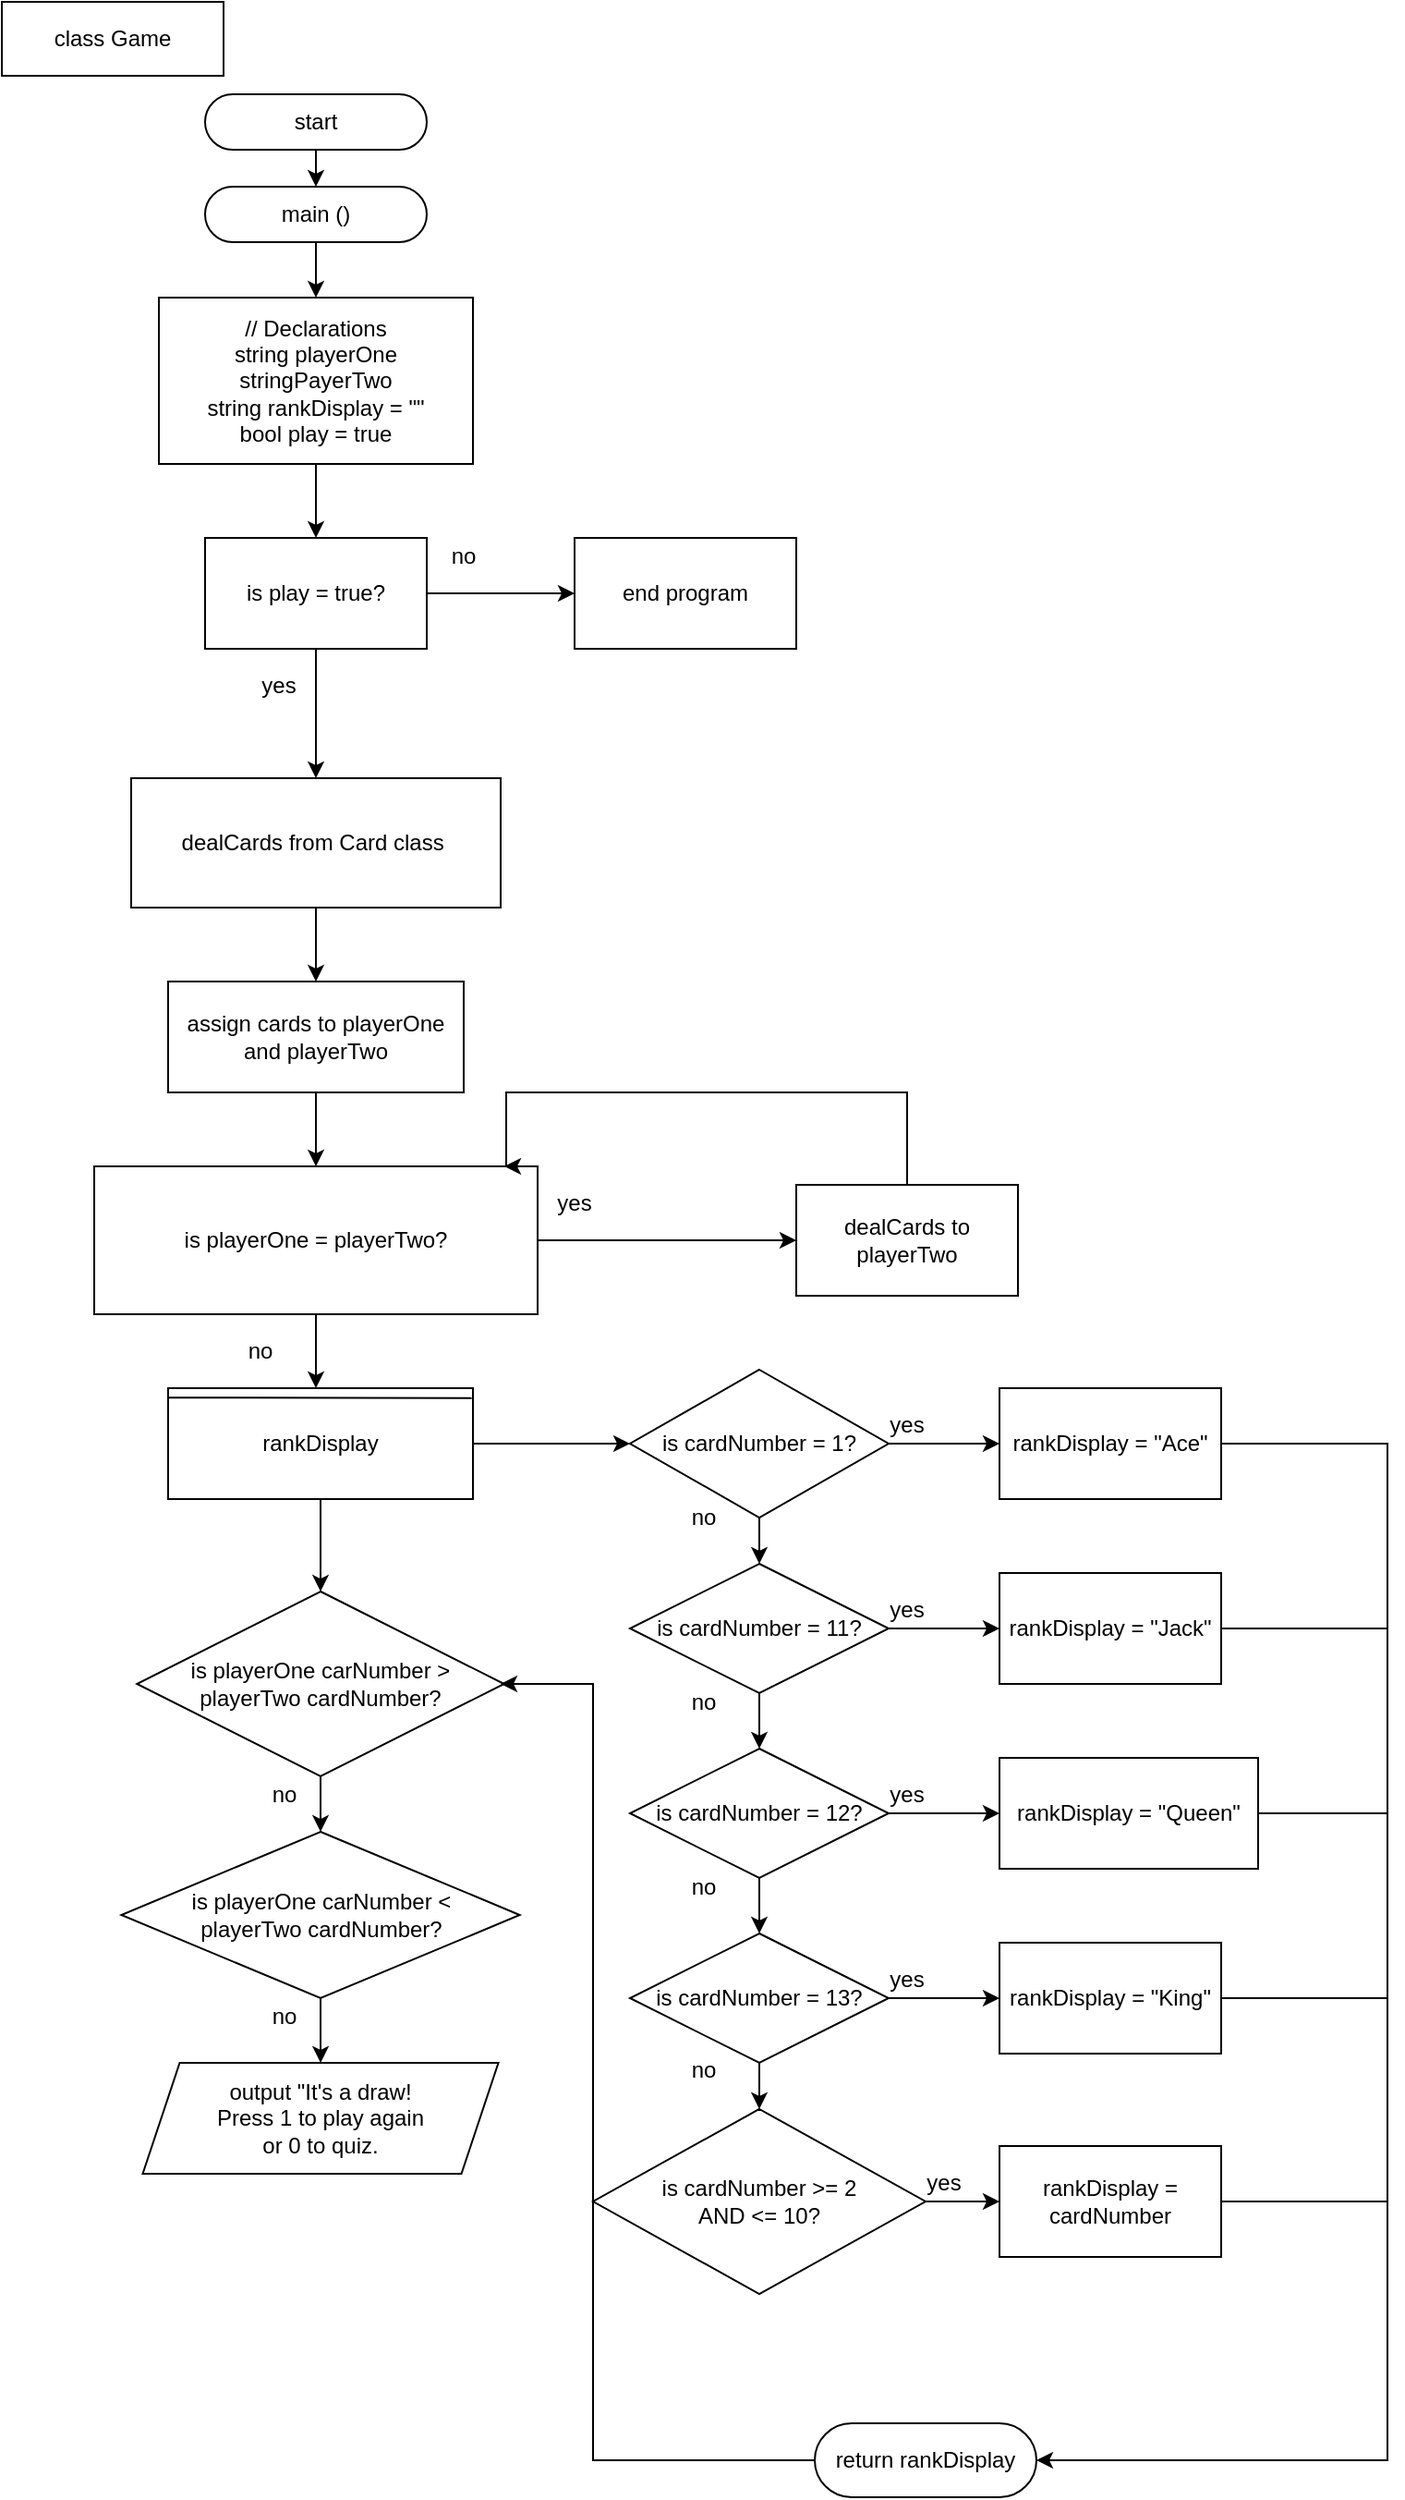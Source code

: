 <mxfile version="13.10.4" type="github">
  <diagram id="C5RBs43oDa-KdzZeNtuy" name="Page-1">
    <mxGraphModel dx="1110" dy="769" grid="1" gridSize="10" guides="1" tooltips="1" connect="1" arrows="1" fold="1" page="1" pageScale="1" pageWidth="827" pageHeight="1169" math="0" shadow="0">
      <root>
        <mxCell id="WIyWlLk6GJQsqaUBKTNV-0" />
        <mxCell id="WIyWlLk6GJQsqaUBKTNV-1" parent="WIyWlLk6GJQsqaUBKTNV-0" />
        <mxCell id="ioobSqvoQFyh90W7_Rea-0" value="class Game" style="rounded=0;whiteSpace=wrap;html=1;" parent="WIyWlLk6GJQsqaUBKTNV-1" vertex="1">
          <mxGeometry x="50" y="40" width="120" height="40" as="geometry" />
        </mxCell>
        <mxCell id="ioobSqvoQFyh90W7_Rea-4" value="" style="edgeStyle=orthogonalEdgeStyle;rounded=0;orthogonalLoop=1;jettySize=auto;html=1;" parent="WIyWlLk6GJQsqaUBKTNV-1" source="ioobSqvoQFyh90W7_Rea-1" target="ioobSqvoQFyh90W7_Rea-2" edge="1">
          <mxGeometry relative="1" as="geometry" />
        </mxCell>
        <mxCell id="ioobSqvoQFyh90W7_Rea-1" value="main ()" style="rounded=1;whiteSpace=wrap;html=1;arcSize=50;" parent="WIyWlLk6GJQsqaUBKTNV-1" vertex="1">
          <mxGeometry x="160" y="140" width="120" height="30" as="geometry" />
        </mxCell>
        <mxCell id="0O3uf4wftiaskGtzbC3r-9" value="" style="edgeStyle=orthogonalEdgeStyle;rounded=0;orthogonalLoop=1;jettySize=auto;html=1;" edge="1" parent="WIyWlLk6GJQsqaUBKTNV-1" source="ioobSqvoQFyh90W7_Rea-2" target="0O3uf4wftiaskGtzbC3r-8">
          <mxGeometry relative="1" as="geometry" />
        </mxCell>
        <mxCell id="ioobSqvoQFyh90W7_Rea-2" value="// Declarations&lt;br&gt;string playerOne&lt;br&gt;stringPayerTwo&lt;br&gt;string rankDisplay = &quot;&quot;&lt;br&gt;bool play = true&lt;br&gt;" style="rounded=0;whiteSpace=wrap;html=1;" parent="WIyWlLk6GJQsqaUBKTNV-1" vertex="1">
          <mxGeometry x="135" y="200" width="170" height="90" as="geometry" />
        </mxCell>
        <mxCell id="0O3uf4wftiaskGtzbC3r-59" value="" style="edgeStyle=orthogonalEdgeStyle;rounded=0;orthogonalLoop=1;jettySize=auto;html=1;entryX=0;entryY=0.5;entryDx=0;entryDy=0;exitX=1;exitY=0.5;exitDx=0;exitDy=0;" edge="1" parent="WIyWlLk6GJQsqaUBKTNV-1" source="ioobSqvoQFyh90W7_Rea-15" target="0O3uf4wftiaskGtzbC3r-25">
          <mxGeometry relative="1" as="geometry">
            <mxPoint x="345" y="820" as="sourcePoint" />
          </mxGeometry>
        </mxCell>
        <mxCell id="0O3uf4wftiaskGtzbC3r-61" value="" style="edgeStyle=orthogonalEdgeStyle;rounded=0;orthogonalLoop=1;jettySize=auto;html=1;" edge="1" parent="WIyWlLk6GJQsqaUBKTNV-1" source="ioobSqvoQFyh90W7_Rea-15" target="0O3uf4wftiaskGtzbC3r-60">
          <mxGeometry relative="1" as="geometry" />
        </mxCell>
        <mxCell id="ioobSqvoQFyh90W7_Rea-15" value="rankDisplay" style="whiteSpace=wrap;html=1;rounded=0;" parent="WIyWlLk6GJQsqaUBKTNV-1" vertex="1">
          <mxGeometry x="140" y="790" width="165" height="60" as="geometry" />
        </mxCell>
        <mxCell id="ioobSqvoQFyh90W7_Rea-17" value="" style="endArrow=none;html=1;entryX=0.996;entryY=0.09;entryDx=0;entryDy=0;entryPerimeter=0;exitX=0;exitY=0.085;exitDx=0;exitDy=0;exitPerimeter=0;" parent="WIyWlLk6GJQsqaUBKTNV-1" source="ioobSqvoQFyh90W7_Rea-15" target="ioobSqvoQFyh90W7_Rea-15" edge="1">
          <mxGeometry width="50" height="50" relative="1" as="geometry">
            <mxPoint x="140" y="329" as="sourcePoint" />
            <mxPoint x="440" y="290" as="targetPoint" />
            <Array as="points" />
          </mxGeometry>
        </mxCell>
        <mxCell id="VpoSWJ3LKGBdVLAW8ZYA-3" value="" style="edgeStyle=orthogonalEdgeStyle;rounded=0;orthogonalLoop=1;jettySize=auto;html=1;" parent="WIyWlLk6GJQsqaUBKTNV-1" source="VpoSWJ3LKGBdVLAW8ZYA-0" edge="1">
          <mxGeometry relative="1" as="geometry">
            <mxPoint x="220" y="140" as="targetPoint" />
          </mxGeometry>
        </mxCell>
        <mxCell id="VpoSWJ3LKGBdVLAW8ZYA-0" value="start" style="rounded=1;whiteSpace=wrap;html=1;arcSize=50;" parent="WIyWlLk6GJQsqaUBKTNV-1" vertex="1">
          <mxGeometry x="160" y="90" width="120" height="30" as="geometry" />
        </mxCell>
        <mxCell id="0O3uf4wftiaskGtzbC3r-3" value="" style="edgeStyle=orthogonalEdgeStyle;rounded=0;orthogonalLoop=1;jettySize=auto;html=1;" edge="1" parent="WIyWlLk6GJQsqaUBKTNV-1" source="0O3uf4wftiaskGtzbC3r-0" target="0O3uf4wftiaskGtzbC3r-2">
          <mxGeometry relative="1" as="geometry" />
        </mxCell>
        <mxCell id="0O3uf4wftiaskGtzbC3r-0" value="dealCards from Card class&amp;nbsp;" style="whiteSpace=wrap;html=1;rounded=0;" vertex="1" parent="WIyWlLk6GJQsqaUBKTNV-1">
          <mxGeometry x="120" y="460" width="200" height="70" as="geometry" />
        </mxCell>
        <mxCell id="0O3uf4wftiaskGtzbC3r-5" value="" style="edgeStyle=orthogonalEdgeStyle;rounded=0;orthogonalLoop=1;jettySize=auto;html=1;" edge="1" parent="WIyWlLk6GJQsqaUBKTNV-1" source="0O3uf4wftiaskGtzbC3r-2" target="0O3uf4wftiaskGtzbC3r-4">
          <mxGeometry relative="1" as="geometry" />
        </mxCell>
        <mxCell id="0O3uf4wftiaskGtzbC3r-2" value="assign cards to playerOne and playerTwo" style="whiteSpace=wrap;html=1;rounded=0;" vertex="1" parent="WIyWlLk6GJQsqaUBKTNV-1">
          <mxGeometry x="140" y="570" width="160" height="60" as="geometry" />
        </mxCell>
        <mxCell id="0O3uf4wftiaskGtzbC3r-17" value="" style="edgeStyle=orthogonalEdgeStyle;rounded=0;orthogonalLoop=1;jettySize=auto;html=1;" edge="1" parent="WIyWlLk6GJQsqaUBKTNV-1" source="0O3uf4wftiaskGtzbC3r-4" target="0O3uf4wftiaskGtzbC3r-16">
          <mxGeometry relative="1" as="geometry" />
        </mxCell>
        <mxCell id="0O3uf4wftiaskGtzbC3r-22" value="" style="edgeStyle=orthogonalEdgeStyle;rounded=0;orthogonalLoop=1;jettySize=auto;html=1;" edge="1" parent="WIyWlLk6GJQsqaUBKTNV-1" source="0O3uf4wftiaskGtzbC3r-4">
          <mxGeometry relative="1" as="geometry">
            <mxPoint x="220" y="790" as="targetPoint" />
          </mxGeometry>
        </mxCell>
        <mxCell id="0O3uf4wftiaskGtzbC3r-4" value="is playerOne = playerTwo?" style="whiteSpace=wrap;html=1;rounded=0;" vertex="1" parent="WIyWlLk6GJQsqaUBKTNV-1">
          <mxGeometry x="100" y="670" width="240" height="80" as="geometry" />
        </mxCell>
        <mxCell id="0O3uf4wftiaskGtzbC3r-11" value="" style="edgeStyle=orthogonalEdgeStyle;rounded=0;orthogonalLoop=1;jettySize=auto;html=1;" edge="1" parent="WIyWlLk6GJQsqaUBKTNV-1" source="0O3uf4wftiaskGtzbC3r-8" target="0O3uf4wftiaskGtzbC3r-10">
          <mxGeometry relative="1" as="geometry" />
        </mxCell>
        <mxCell id="0O3uf4wftiaskGtzbC3r-12" value="" style="edgeStyle=orthogonalEdgeStyle;rounded=0;orthogonalLoop=1;jettySize=auto;html=1;" edge="1" parent="WIyWlLk6GJQsqaUBKTNV-1" source="0O3uf4wftiaskGtzbC3r-8" target="0O3uf4wftiaskGtzbC3r-0">
          <mxGeometry relative="1" as="geometry" />
        </mxCell>
        <mxCell id="0O3uf4wftiaskGtzbC3r-8" value="is play = true?" style="whiteSpace=wrap;html=1;rounded=0;" vertex="1" parent="WIyWlLk6GJQsqaUBKTNV-1">
          <mxGeometry x="160" y="330" width="120" height="60" as="geometry" />
        </mxCell>
        <mxCell id="0O3uf4wftiaskGtzbC3r-10" value="end program" style="whiteSpace=wrap;html=1;rounded=0;" vertex="1" parent="WIyWlLk6GJQsqaUBKTNV-1">
          <mxGeometry x="360" y="330" width="120" height="60" as="geometry" />
        </mxCell>
        <mxCell id="0O3uf4wftiaskGtzbC3r-13" value="no" style="text;html=1;strokeColor=none;fillColor=none;align=center;verticalAlign=middle;whiteSpace=wrap;rounded=0;" vertex="1" parent="WIyWlLk6GJQsqaUBKTNV-1">
          <mxGeometry x="280" y="330" width="40" height="20" as="geometry" />
        </mxCell>
        <mxCell id="0O3uf4wftiaskGtzbC3r-14" value="yes" style="text;html=1;strokeColor=none;fillColor=none;align=center;verticalAlign=middle;whiteSpace=wrap;rounded=0;" vertex="1" parent="WIyWlLk6GJQsqaUBKTNV-1">
          <mxGeometry x="180" y="400" width="40" height="20" as="geometry" />
        </mxCell>
        <mxCell id="0O3uf4wftiaskGtzbC3r-20" value="" style="edgeStyle=orthogonalEdgeStyle;rounded=0;orthogonalLoop=1;jettySize=auto;html=1;" edge="1" parent="WIyWlLk6GJQsqaUBKTNV-1" source="0O3uf4wftiaskGtzbC3r-16">
          <mxGeometry relative="1" as="geometry">
            <mxPoint x="322" y="670" as="targetPoint" />
            <Array as="points">
              <mxPoint x="540" y="630" />
              <mxPoint x="323" y="630" />
            </Array>
          </mxGeometry>
        </mxCell>
        <mxCell id="0O3uf4wftiaskGtzbC3r-16" value="dealCards to playerTwo&lt;span style=&quot;color: rgba(0 , 0 , 0 , 0) ; font-family: monospace ; font-size: 0px&quot;&gt;%3CmxGraphModel%3E%3Croot%3E%3CmxCell%20id%3D%220%22%2F%3E%3CmxCell%20id%3D%221%22%20parent%3D%220%22%2F%3E%3CmxCell%20id%3D%222%22%20value%3D%22No%22%20style%3D%22text%3Bhtml%3D1%3BstrokeColor%3Dnone%3BfillColor%3Dnone%3Balign%3Dcenter%3BverticalAlign%3Dmiddle%3BwhiteSpace%3Dwrap%3Brounded%3D0%3B%22%20vertex%3D%221%22%20parent%3D%221%22%3E%3CmxGeometry%20x%3D%22280%22%20y%3D%22330%22%20width%3D%2240%22%20height%3D%2220%22%20as%3D%22geometry%22%2F%3E%3C%2FmxCell%3E%3C%2Froot%3E%3C%2FmxGraphModel%3E&lt;/span&gt;" style="whiteSpace=wrap;html=1;rounded=0;" vertex="1" parent="WIyWlLk6GJQsqaUBKTNV-1">
          <mxGeometry x="480" y="680" width="120" height="60" as="geometry" />
        </mxCell>
        <mxCell id="0O3uf4wftiaskGtzbC3r-18" value="yes" style="text;html=1;strokeColor=none;fillColor=none;align=center;verticalAlign=middle;whiteSpace=wrap;rounded=0;" vertex="1" parent="WIyWlLk6GJQsqaUBKTNV-1">
          <mxGeometry x="340" y="680" width="40" height="20" as="geometry" />
        </mxCell>
        <mxCell id="0O3uf4wftiaskGtzbC3r-23" value="no" style="text;html=1;strokeColor=none;fillColor=none;align=center;verticalAlign=middle;whiteSpace=wrap;rounded=0;" vertex="1" parent="WIyWlLk6GJQsqaUBKTNV-1">
          <mxGeometry x="170" y="760" width="40" height="20" as="geometry" />
        </mxCell>
        <mxCell id="0O3uf4wftiaskGtzbC3r-29" value="" style="edgeStyle=orthogonalEdgeStyle;rounded=0;orthogonalLoop=1;jettySize=auto;html=1;" edge="1" parent="WIyWlLk6GJQsqaUBKTNV-1" source="0O3uf4wftiaskGtzbC3r-25" target="0O3uf4wftiaskGtzbC3r-28">
          <mxGeometry relative="1" as="geometry" />
        </mxCell>
        <mxCell id="0O3uf4wftiaskGtzbC3r-34" value="" style="edgeStyle=orthogonalEdgeStyle;rounded=0;orthogonalLoop=1;jettySize=auto;html=1;" edge="1" parent="WIyWlLk6GJQsqaUBKTNV-1" source="0O3uf4wftiaskGtzbC3r-25" target="0O3uf4wftiaskGtzbC3r-33">
          <mxGeometry relative="1" as="geometry" />
        </mxCell>
        <mxCell id="0O3uf4wftiaskGtzbC3r-25" value="is cardNumber = 1?" style="rhombus;whiteSpace=wrap;html=1;" vertex="1" parent="WIyWlLk6GJQsqaUBKTNV-1">
          <mxGeometry x="390" y="780" width="140" height="80" as="geometry" />
        </mxCell>
        <mxCell id="0O3uf4wftiaskGtzbC3r-36" value="" style="edgeStyle=orthogonalEdgeStyle;rounded=0;orthogonalLoop=1;jettySize=auto;html=1;" edge="1" parent="WIyWlLk6GJQsqaUBKTNV-1" source="0O3uf4wftiaskGtzbC3r-28" target="0O3uf4wftiaskGtzbC3r-35">
          <mxGeometry relative="1" as="geometry" />
        </mxCell>
        <mxCell id="0O3uf4wftiaskGtzbC3r-39" value="" style="edgeStyle=orthogonalEdgeStyle;rounded=0;orthogonalLoop=1;jettySize=auto;html=1;" edge="1" parent="WIyWlLk6GJQsqaUBKTNV-1" source="0O3uf4wftiaskGtzbC3r-28" target="0O3uf4wftiaskGtzbC3r-38">
          <mxGeometry relative="1" as="geometry" />
        </mxCell>
        <mxCell id="0O3uf4wftiaskGtzbC3r-28" value="is cardNumber = 11?" style="rhombus;whiteSpace=wrap;html=1;" vertex="1" parent="WIyWlLk6GJQsqaUBKTNV-1">
          <mxGeometry x="390" y="885" width="140" height="70" as="geometry" />
        </mxCell>
        <mxCell id="0O3uf4wftiaskGtzbC3r-63" value="" style="edgeStyle=orthogonalEdgeStyle;rounded=0;orthogonalLoop=1;jettySize=auto;html=1;" edge="1" parent="WIyWlLk6GJQsqaUBKTNV-1" source="0O3uf4wftiaskGtzbC3r-33">
          <mxGeometry relative="1" as="geometry">
            <mxPoint x="610" y="1370" as="targetPoint" />
            <Array as="points">
              <mxPoint x="800" y="820" />
              <mxPoint x="800" y="1370" />
            </Array>
          </mxGeometry>
        </mxCell>
        <mxCell id="0O3uf4wftiaskGtzbC3r-33" value="rankDisplay = &quot;Ace&quot;" style="whiteSpace=wrap;html=1;rounded=0;" vertex="1" parent="WIyWlLk6GJQsqaUBKTNV-1">
          <mxGeometry x="590" y="790" width="120" height="60" as="geometry" />
        </mxCell>
        <mxCell id="0O3uf4wftiaskGtzbC3r-35" value="rankDisplay = &quot;Jack&quot;" style="whiteSpace=wrap;html=1;rounded=0;" vertex="1" parent="WIyWlLk6GJQsqaUBKTNV-1">
          <mxGeometry x="590" y="890" width="120" height="60" as="geometry" />
        </mxCell>
        <mxCell id="0O3uf4wftiaskGtzbC3r-41" value="" style="edgeStyle=orthogonalEdgeStyle;rounded=0;orthogonalLoop=1;jettySize=auto;html=1;" edge="1" parent="WIyWlLk6GJQsqaUBKTNV-1" source="0O3uf4wftiaskGtzbC3r-38" target="0O3uf4wftiaskGtzbC3r-40">
          <mxGeometry relative="1" as="geometry" />
        </mxCell>
        <mxCell id="0O3uf4wftiaskGtzbC3r-43" value="" style="edgeStyle=orthogonalEdgeStyle;rounded=0;orthogonalLoop=1;jettySize=auto;html=1;" edge="1" parent="WIyWlLk6GJQsqaUBKTNV-1" source="0O3uf4wftiaskGtzbC3r-38" target="0O3uf4wftiaskGtzbC3r-42">
          <mxGeometry relative="1" as="geometry" />
        </mxCell>
        <mxCell id="0O3uf4wftiaskGtzbC3r-38" value="is cardNumber = 12?" style="rhombus;whiteSpace=wrap;html=1;" vertex="1" parent="WIyWlLk6GJQsqaUBKTNV-1">
          <mxGeometry x="390" y="985" width="140" height="70" as="geometry" />
        </mxCell>
        <mxCell id="0O3uf4wftiaskGtzbC3r-67" value="" style="endArrow=none;html=1;" edge="1" parent="WIyWlLk6GJQsqaUBKTNV-1" source="0O3uf4wftiaskGtzbC3r-40">
          <mxGeometry relative="1" as="geometry">
            <mxPoint x="800" y="1020" as="targetPoint" />
          </mxGeometry>
        </mxCell>
        <mxCell id="0O3uf4wftiaskGtzbC3r-40" value="rankDisplay = &quot;Queen&quot;" style="whiteSpace=wrap;html=1;rounded=0;" vertex="1" parent="WIyWlLk6GJQsqaUBKTNV-1">
          <mxGeometry x="590" y="990" width="140" height="60" as="geometry" />
        </mxCell>
        <mxCell id="0O3uf4wftiaskGtzbC3r-45" value="" style="edgeStyle=orthogonalEdgeStyle;rounded=0;orthogonalLoop=1;jettySize=auto;html=1;" edge="1" parent="WIyWlLk6GJQsqaUBKTNV-1" source="0O3uf4wftiaskGtzbC3r-42" target="0O3uf4wftiaskGtzbC3r-44">
          <mxGeometry relative="1" as="geometry" />
        </mxCell>
        <mxCell id="0O3uf4wftiaskGtzbC3r-57" value="" style="edgeStyle=orthogonalEdgeStyle;rounded=0;orthogonalLoop=1;jettySize=auto;html=1;" edge="1" parent="WIyWlLk6GJQsqaUBKTNV-1" source="0O3uf4wftiaskGtzbC3r-42" target="0O3uf4wftiaskGtzbC3r-54">
          <mxGeometry relative="1" as="geometry" />
        </mxCell>
        <mxCell id="0O3uf4wftiaskGtzbC3r-42" value="is cardNumber = 13?" style="rhombus;whiteSpace=wrap;html=1;" vertex="1" parent="WIyWlLk6GJQsqaUBKTNV-1">
          <mxGeometry x="390" y="1085" width="140" height="70" as="geometry" />
        </mxCell>
        <mxCell id="0O3uf4wftiaskGtzbC3r-69" value="" style="endArrow=none;html=1;" edge="1" parent="WIyWlLk6GJQsqaUBKTNV-1" source="0O3uf4wftiaskGtzbC3r-44">
          <mxGeometry relative="1" as="geometry">
            <mxPoint x="800" y="1120" as="targetPoint" />
          </mxGeometry>
        </mxCell>
        <mxCell id="0O3uf4wftiaskGtzbC3r-44" value="rankDisplay = &quot;King&quot;" style="whiteSpace=wrap;html=1;rounded=0;" vertex="1" parent="WIyWlLk6GJQsqaUBKTNV-1">
          <mxGeometry x="590" y="1090" width="120" height="60" as="geometry" />
        </mxCell>
        <mxCell id="0O3uf4wftiaskGtzbC3r-46" value="yes" style="text;html=1;strokeColor=none;fillColor=none;align=center;verticalAlign=middle;whiteSpace=wrap;rounded=0;" vertex="1" parent="WIyWlLk6GJQsqaUBKTNV-1">
          <mxGeometry x="520" y="800" width="40" height="20" as="geometry" />
        </mxCell>
        <mxCell id="0O3uf4wftiaskGtzbC3r-47" value="yes" style="text;html=1;strokeColor=none;fillColor=none;align=center;verticalAlign=middle;whiteSpace=wrap;rounded=0;" vertex="1" parent="WIyWlLk6GJQsqaUBKTNV-1">
          <mxGeometry x="520" y="900" width="40" height="20" as="geometry" />
        </mxCell>
        <mxCell id="0O3uf4wftiaskGtzbC3r-48" value="yes" style="text;html=1;strokeColor=none;fillColor=none;align=center;verticalAlign=middle;whiteSpace=wrap;rounded=0;" vertex="1" parent="WIyWlLk6GJQsqaUBKTNV-1">
          <mxGeometry x="520" y="1000" width="40" height="20" as="geometry" />
        </mxCell>
        <mxCell id="0O3uf4wftiaskGtzbC3r-49" value="yes" style="text;html=1;strokeColor=none;fillColor=none;align=center;verticalAlign=middle;whiteSpace=wrap;rounded=0;" vertex="1" parent="WIyWlLk6GJQsqaUBKTNV-1">
          <mxGeometry x="520" y="1100" width="40" height="20" as="geometry" />
        </mxCell>
        <mxCell id="0O3uf4wftiaskGtzbC3r-50" value="no" style="text;html=1;strokeColor=none;fillColor=none;align=center;verticalAlign=middle;whiteSpace=wrap;rounded=0;" vertex="1" parent="WIyWlLk6GJQsqaUBKTNV-1">
          <mxGeometry x="410" y="850" width="40" height="20" as="geometry" />
        </mxCell>
        <mxCell id="0O3uf4wftiaskGtzbC3r-51" value="no" style="text;html=1;strokeColor=none;fillColor=none;align=center;verticalAlign=middle;whiteSpace=wrap;rounded=0;" vertex="1" parent="WIyWlLk6GJQsqaUBKTNV-1">
          <mxGeometry x="410" y="950" width="40" height="20" as="geometry" />
        </mxCell>
        <mxCell id="0O3uf4wftiaskGtzbC3r-52" value="no" style="text;html=1;strokeColor=none;fillColor=none;align=center;verticalAlign=middle;whiteSpace=wrap;rounded=0;" vertex="1" parent="WIyWlLk6GJQsqaUBKTNV-1">
          <mxGeometry x="410" y="1050" width="40" height="20" as="geometry" />
        </mxCell>
        <mxCell id="0O3uf4wftiaskGtzbC3r-53" value="" style="edgeStyle=orthogonalEdgeStyle;rounded=0;orthogonalLoop=1;jettySize=auto;html=1;" edge="1" parent="WIyWlLk6GJQsqaUBKTNV-1" source="0O3uf4wftiaskGtzbC3r-54" target="0O3uf4wftiaskGtzbC3r-55">
          <mxGeometry relative="1" as="geometry" />
        </mxCell>
        <mxCell id="0O3uf4wftiaskGtzbC3r-54" value="is cardNumber &amp;gt;= 2 &lt;br&gt;AND &amp;lt;= 10?" style="rhombus;whiteSpace=wrap;html=1;" vertex="1" parent="WIyWlLk6GJQsqaUBKTNV-1">
          <mxGeometry x="370" y="1180" width="180" height="100" as="geometry" />
        </mxCell>
        <mxCell id="0O3uf4wftiaskGtzbC3r-71" value="" style="endArrow=none;html=1;" edge="1" parent="WIyWlLk6GJQsqaUBKTNV-1" source="0O3uf4wftiaskGtzbC3r-55">
          <mxGeometry relative="1" as="geometry">
            <mxPoint x="800" y="1230" as="targetPoint" />
          </mxGeometry>
        </mxCell>
        <mxCell id="0O3uf4wftiaskGtzbC3r-55" value="rankDisplay = cardNumber" style="whiteSpace=wrap;html=1;rounded=0;" vertex="1" parent="WIyWlLk6GJQsqaUBKTNV-1">
          <mxGeometry x="590" y="1200" width="120" height="60" as="geometry" />
        </mxCell>
        <mxCell id="0O3uf4wftiaskGtzbC3r-56" value="yes" style="text;html=1;strokeColor=none;fillColor=none;align=center;verticalAlign=middle;whiteSpace=wrap;rounded=0;" vertex="1" parent="WIyWlLk6GJQsqaUBKTNV-1">
          <mxGeometry x="540" y="1210" width="40" height="20" as="geometry" />
        </mxCell>
        <mxCell id="0O3uf4wftiaskGtzbC3r-58" value="no" style="text;html=1;strokeColor=none;fillColor=none;align=center;verticalAlign=middle;whiteSpace=wrap;rounded=0;" vertex="1" parent="WIyWlLk6GJQsqaUBKTNV-1">
          <mxGeometry x="410" y="1149" width="40" height="20" as="geometry" />
        </mxCell>
        <mxCell id="0O3uf4wftiaskGtzbC3r-79" value="" style="edgeStyle=orthogonalEdgeStyle;rounded=0;orthogonalLoop=1;jettySize=auto;html=1;" edge="1" parent="WIyWlLk6GJQsqaUBKTNV-1" source="0O3uf4wftiaskGtzbC3r-60" target="0O3uf4wftiaskGtzbC3r-78">
          <mxGeometry relative="1" as="geometry" />
        </mxCell>
        <mxCell id="0O3uf4wftiaskGtzbC3r-60" value="is playerOne carNumber &amp;gt; playerTwo cardNumber?" style="rhombus;whiteSpace=wrap;html=1;" vertex="1" parent="WIyWlLk6GJQsqaUBKTNV-1">
          <mxGeometry x="123.13" y="900" width="198.75" height="100" as="geometry" />
        </mxCell>
        <mxCell id="0O3uf4wftiaskGtzbC3r-75" value="" style="edgeStyle=orthogonalEdgeStyle;rounded=0;orthogonalLoop=1;jettySize=auto;html=1;" edge="1" parent="WIyWlLk6GJQsqaUBKTNV-1" source="0O3uf4wftiaskGtzbC3r-73">
          <mxGeometry relative="1" as="geometry">
            <mxPoint x="320" y="950" as="targetPoint" />
            <Array as="points">
              <mxPoint x="370" y="1370" />
              <mxPoint x="370" y="950" />
            </Array>
          </mxGeometry>
        </mxCell>
        <mxCell id="0O3uf4wftiaskGtzbC3r-73" value="return rankDisplay" style="rounded=1;whiteSpace=wrap;html=1;arcSize=50;" vertex="1" parent="WIyWlLk6GJQsqaUBKTNV-1">
          <mxGeometry x="490" y="1350" width="120" height="40" as="geometry" />
        </mxCell>
        <mxCell id="0O3uf4wftiaskGtzbC3r-76" value="" style="endArrow=none;html=1;" edge="1" parent="WIyWlLk6GJQsqaUBKTNV-1">
          <mxGeometry width="50" height="50" relative="1" as="geometry">
            <mxPoint x="710" y="920" as="sourcePoint" />
            <mxPoint x="800" y="920" as="targetPoint" />
          </mxGeometry>
        </mxCell>
        <mxCell id="0O3uf4wftiaskGtzbC3r-87" value="" style="edgeStyle=orthogonalEdgeStyle;rounded=0;orthogonalLoop=1;jettySize=auto;html=1;" edge="1" parent="WIyWlLk6GJQsqaUBKTNV-1" source="0O3uf4wftiaskGtzbC3r-78" target="0O3uf4wftiaskGtzbC3r-86">
          <mxGeometry relative="1" as="geometry" />
        </mxCell>
        <mxCell id="0O3uf4wftiaskGtzbC3r-78" value="is playerOne carNumber &amp;lt;&lt;br&gt;playerTwo cardNumber?" style="rhombus;whiteSpace=wrap;html=1;" vertex="1" parent="WIyWlLk6GJQsqaUBKTNV-1">
          <mxGeometry x="114.69" y="1030" width="215.63" height="90" as="geometry" />
        </mxCell>
        <mxCell id="0O3uf4wftiaskGtzbC3r-80" value="no" style="text;html=1;strokeColor=none;fillColor=none;align=center;verticalAlign=middle;whiteSpace=wrap;rounded=0;" vertex="1" parent="WIyWlLk6GJQsqaUBKTNV-1">
          <mxGeometry x="183.13" y="1000" width="40" height="20" as="geometry" />
        </mxCell>
        <mxCell id="0O3uf4wftiaskGtzbC3r-81" value="no" style="text;html=1;strokeColor=none;fillColor=none;align=center;verticalAlign=middle;whiteSpace=wrap;rounded=0;" vertex="1" parent="WIyWlLk6GJQsqaUBKTNV-1">
          <mxGeometry x="183.13" y="1120" width="40" height="20" as="geometry" />
        </mxCell>
        <mxCell id="0O3uf4wftiaskGtzbC3r-86" value="output &quot;It&#39;s a draw! &lt;br&gt;Press 1 to play again &lt;br&gt;or 0 to quiz." style="shape=parallelogram;perimeter=parallelogramPerimeter;whiteSpace=wrap;html=1;fixedSize=1;rounded=0;" vertex="1" parent="WIyWlLk6GJQsqaUBKTNV-1">
          <mxGeometry x="126.26" y="1155" width="192.5" height="60" as="geometry" />
        </mxCell>
      </root>
    </mxGraphModel>
  </diagram>
</mxfile>
